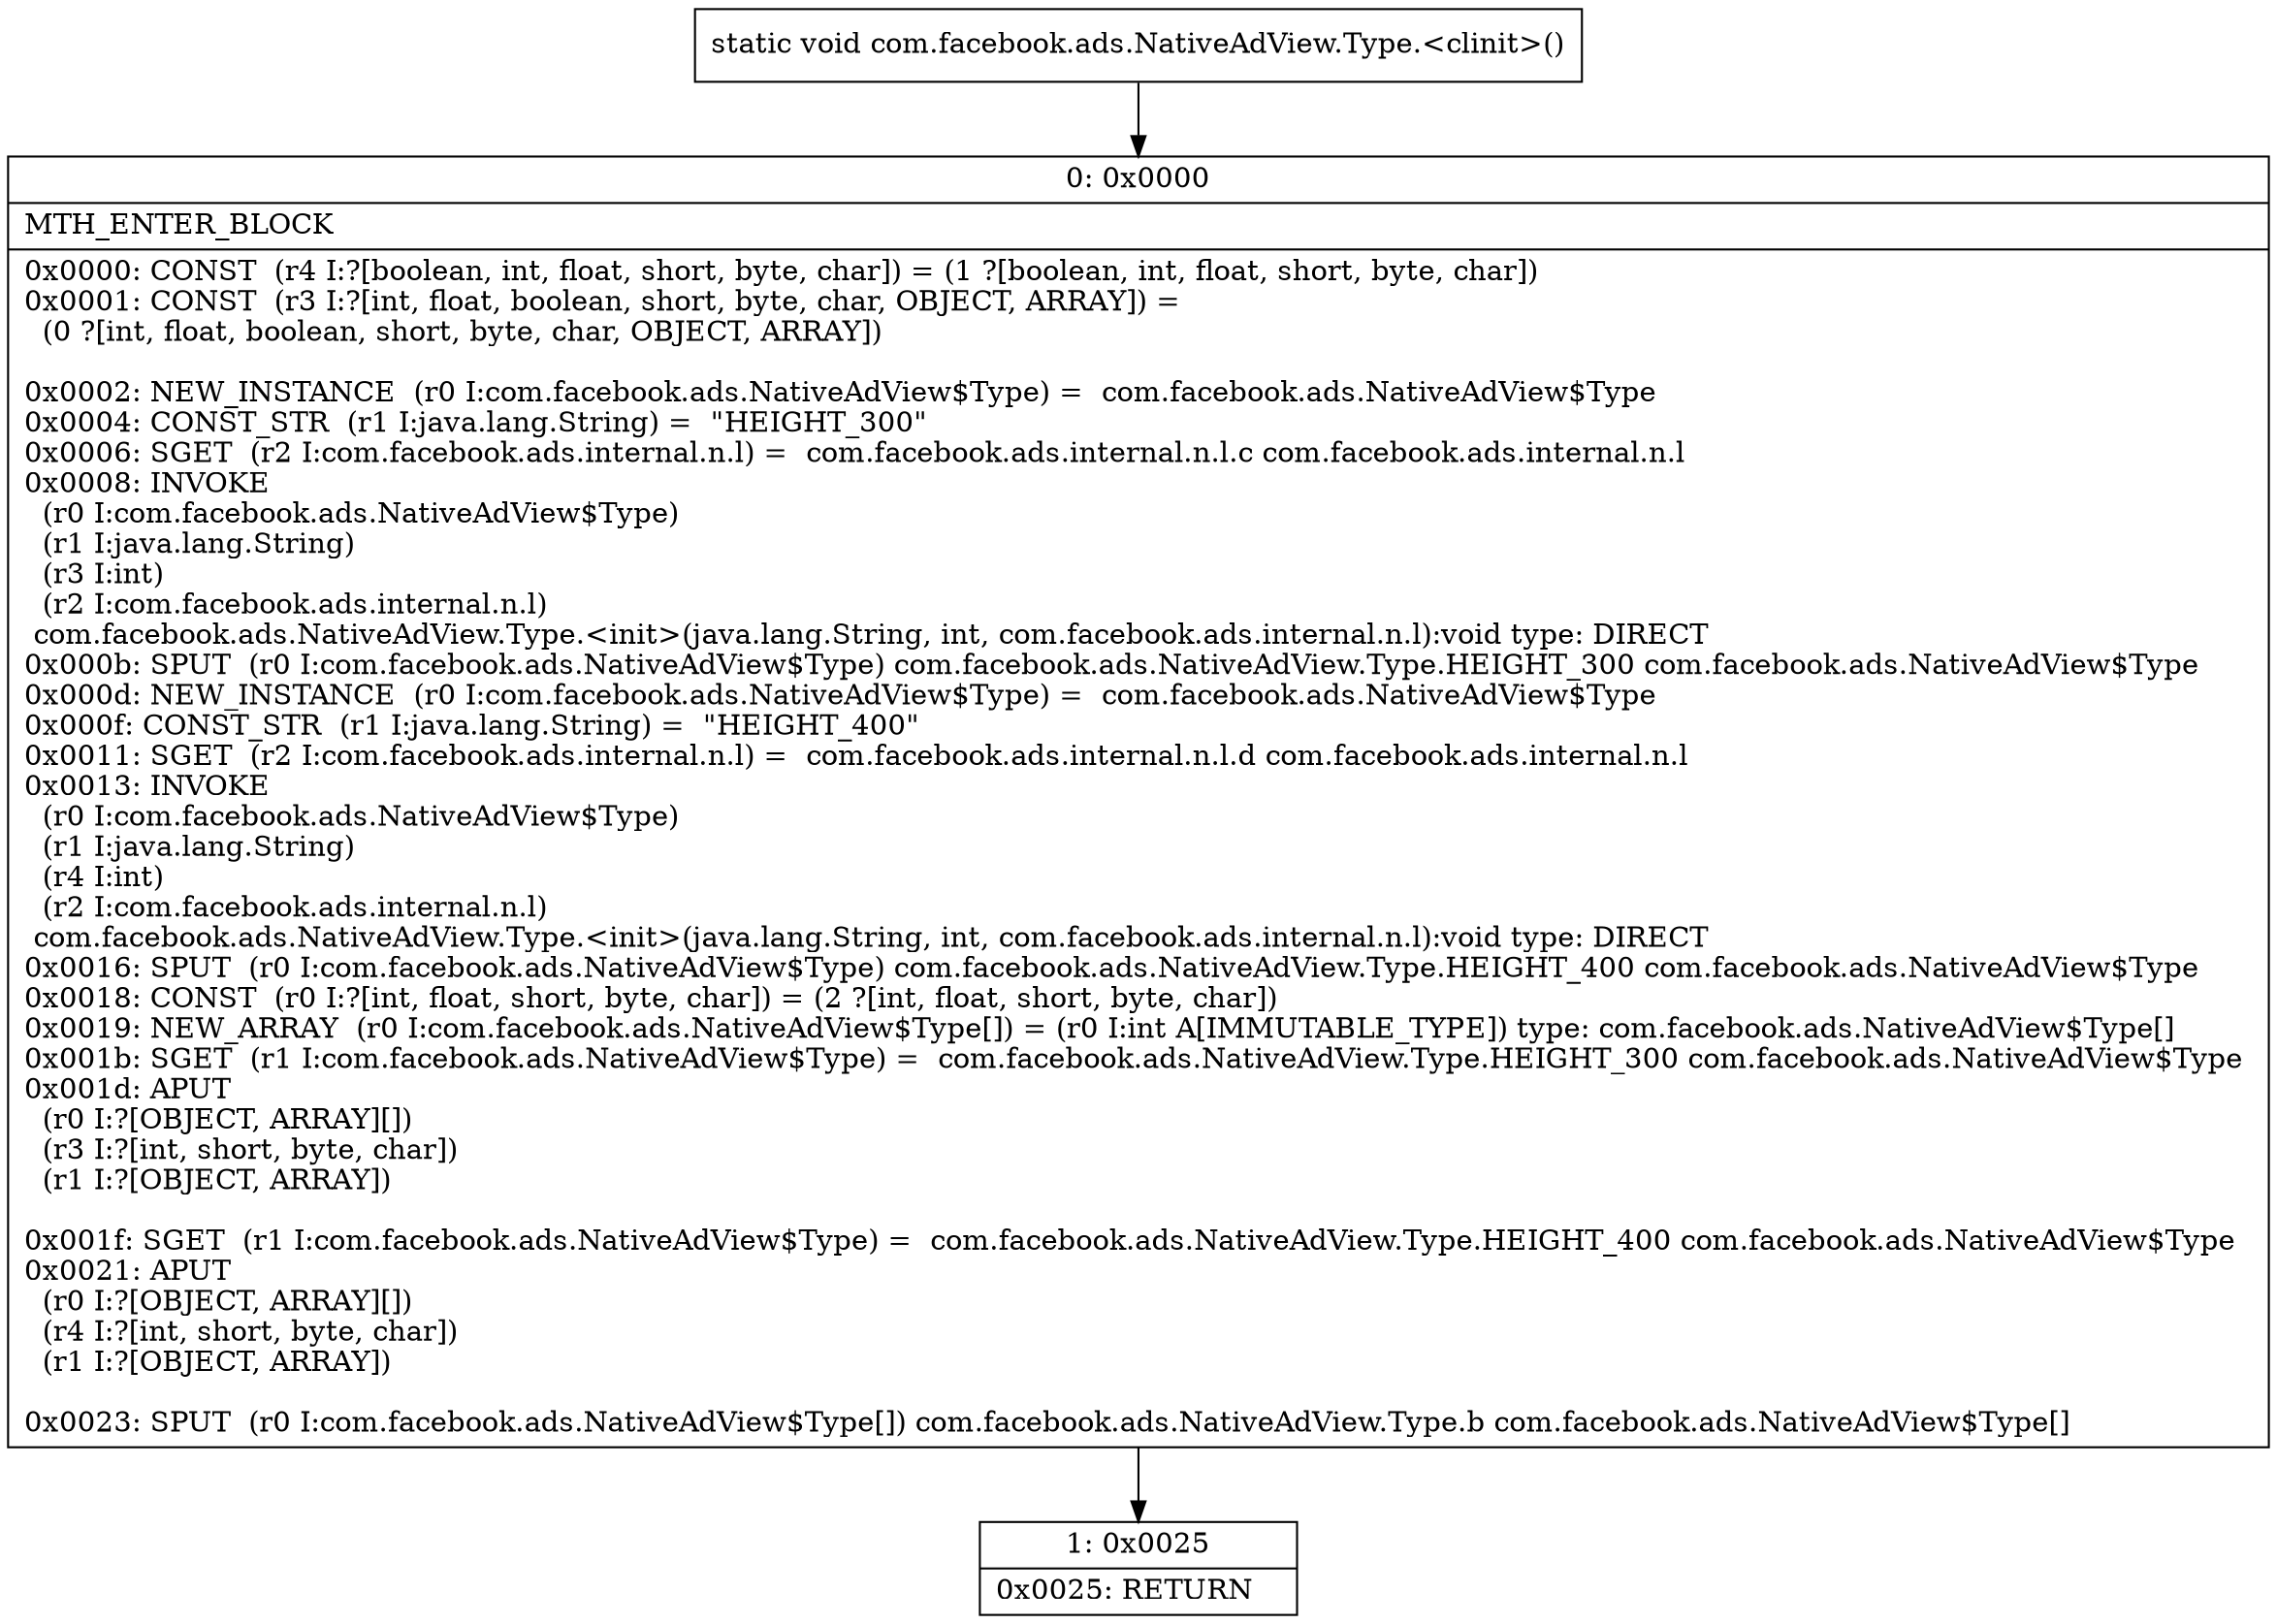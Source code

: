digraph "CFG forcom.facebook.ads.NativeAdView.Type.\<clinit\>()V" {
Node_0 [shape=record,label="{0\:\ 0x0000|MTH_ENTER_BLOCK\l|0x0000: CONST  (r4 I:?[boolean, int, float, short, byte, char]) = (1 ?[boolean, int, float, short, byte, char]) \l0x0001: CONST  (r3 I:?[int, float, boolean, short, byte, char, OBJECT, ARRAY]) = \l  (0 ?[int, float, boolean, short, byte, char, OBJECT, ARRAY])\l \l0x0002: NEW_INSTANCE  (r0 I:com.facebook.ads.NativeAdView$Type) =  com.facebook.ads.NativeAdView$Type \l0x0004: CONST_STR  (r1 I:java.lang.String) =  \"HEIGHT_300\" \l0x0006: SGET  (r2 I:com.facebook.ads.internal.n.l) =  com.facebook.ads.internal.n.l.c com.facebook.ads.internal.n.l \l0x0008: INVOKE  \l  (r0 I:com.facebook.ads.NativeAdView$Type)\l  (r1 I:java.lang.String)\l  (r3 I:int)\l  (r2 I:com.facebook.ads.internal.n.l)\l com.facebook.ads.NativeAdView.Type.\<init\>(java.lang.String, int, com.facebook.ads.internal.n.l):void type: DIRECT \l0x000b: SPUT  (r0 I:com.facebook.ads.NativeAdView$Type) com.facebook.ads.NativeAdView.Type.HEIGHT_300 com.facebook.ads.NativeAdView$Type \l0x000d: NEW_INSTANCE  (r0 I:com.facebook.ads.NativeAdView$Type) =  com.facebook.ads.NativeAdView$Type \l0x000f: CONST_STR  (r1 I:java.lang.String) =  \"HEIGHT_400\" \l0x0011: SGET  (r2 I:com.facebook.ads.internal.n.l) =  com.facebook.ads.internal.n.l.d com.facebook.ads.internal.n.l \l0x0013: INVOKE  \l  (r0 I:com.facebook.ads.NativeAdView$Type)\l  (r1 I:java.lang.String)\l  (r4 I:int)\l  (r2 I:com.facebook.ads.internal.n.l)\l com.facebook.ads.NativeAdView.Type.\<init\>(java.lang.String, int, com.facebook.ads.internal.n.l):void type: DIRECT \l0x0016: SPUT  (r0 I:com.facebook.ads.NativeAdView$Type) com.facebook.ads.NativeAdView.Type.HEIGHT_400 com.facebook.ads.NativeAdView$Type \l0x0018: CONST  (r0 I:?[int, float, short, byte, char]) = (2 ?[int, float, short, byte, char]) \l0x0019: NEW_ARRAY  (r0 I:com.facebook.ads.NativeAdView$Type[]) = (r0 I:int A[IMMUTABLE_TYPE]) type: com.facebook.ads.NativeAdView$Type[] \l0x001b: SGET  (r1 I:com.facebook.ads.NativeAdView$Type) =  com.facebook.ads.NativeAdView.Type.HEIGHT_300 com.facebook.ads.NativeAdView$Type \l0x001d: APUT  \l  (r0 I:?[OBJECT, ARRAY][])\l  (r3 I:?[int, short, byte, char])\l  (r1 I:?[OBJECT, ARRAY])\l \l0x001f: SGET  (r1 I:com.facebook.ads.NativeAdView$Type) =  com.facebook.ads.NativeAdView.Type.HEIGHT_400 com.facebook.ads.NativeAdView$Type \l0x0021: APUT  \l  (r0 I:?[OBJECT, ARRAY][])\l  (r4 I:?[int, short, byte, char])\l  (r1 I:?[OBJECT, ARRAY])\l \l0x0023: SPUT  (r0 I:com.facebook.ads.NativeAdView$Type[]) com.facebook.ads.NativeAdView.Type.b com.facebook.ads.NativeAdView$Type[] \l}"];
Node_1 [shape=record,label="{1\:\ 0x0025|0x0025: RETURN   \l}"];
MethodNode[shape=record,label="{static void com.facebook.ads.NativeAdView.Type.\<clinit\>() }"];
MethodNode -> Node_0;
Node_0 -> Node_1;
}


